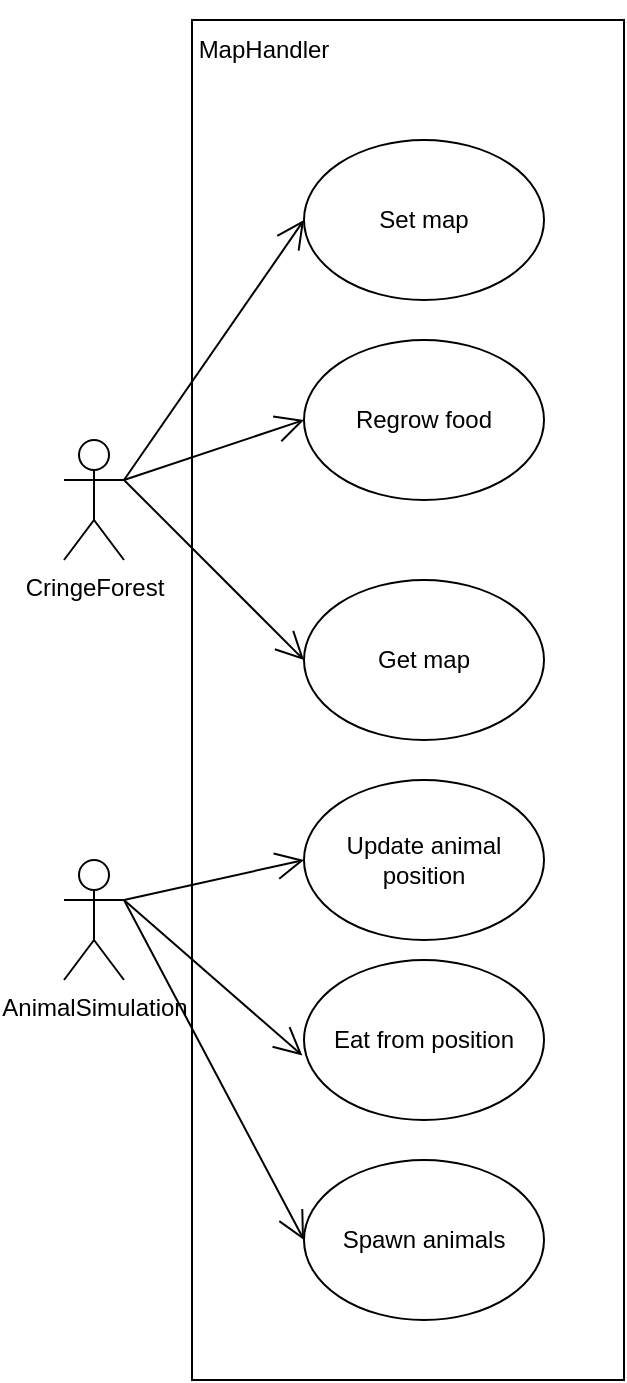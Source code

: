 <mxfile version="15.2.7" type="device"><diagram id="Iu0M48ZpJoonZ0VjP7FS" name="Page-1"><mxGraphModel dx="1038" dy="547" grid="1" gridSize="10" guides="1" tooltips="1" connect="1" arrows="1" fold="1" page="1" pageScale="1" pageWidth="827" pageHeight="1169" math="0" shadow="0"><root><mxCell id="0"/><mxCell id="1" parent="0"/><mxCell id="oJE6sT4T2zZZMeCUjtuO-2" value="" style="rounded=0;whiteSpace=wrap;html=1;" parent="1" vertex="1"><mxGeometry x="194" y="50" width="216" height="680" as="geometry"/></mxCell><mxCell id="oJE6sT4T2zZZMeCUjtuO-3" value="MapHandler" style="text;html=1;strokeColor=none;fillColor=none;align=center;verticalAlign=middle;whiteSpace=wrap;rounded=0;" parent="1" vertex="1"><mxGeometry x="210" y="40" width="40" height="50" as="geometry"/></mxCell><mxCell id="oJE6sT4T2zZZMeCUjtuO-4" value="CringeForest" style="shape=umlActor;verticalLabelPosition=bottom;verticalAlign=top;html=1;outlineConnect=0;direction=east;" parent="1" vertex="1"><mxGeometry x="130" y="260" width="30" height="60" as="geometry"/></mxCell><mxCell id="oJE6sT4T2zZZMeCUjtuO-9" value="Regrow food" style="ellipse;whiteSpace=wrap;html=1;" parent="1" vertex="1"><mxGeometry x="250" y="210" width="120" height="80" as="geometry"/></mxCell><mxCell id="oJE6sT4T2zZZMeCUjtuO-10" value="Update animal position" style="ellipse;whiteSpace=wrap;html=1;" parent="1" vertex="1"><mxGeometry x="250" y="430" width="120" height="80" as="geometry"/></mxCell><mxCell id="oJE6sT4T2zZZMeCUjtuO-11" value="AnimalSimulation" style="shape=umlActor;verticalLabelPosition=bottom;verticalAlign=top;html=1;outlineConnect=0;" parent="1" vertex="1"><mxGeometry x="130" y="470" width="30" height="60" as="geometry"/></mxCell><mxCell id="oJE6sT4T2zZZMeCUjtuO-12" value="Set map" style="ellipse;whiteSpace=wrap;html=1;" parent="1" vertex="1"><mxGeometry x="250" y="110" width="120" height="80" as="geometry"/></mxCell><mxCell id="oJE6sT4T2zZZMeCUjtuO-14" value="Get map" style="ellipse;whiteSpace=wrap;html=1;" parent="1" vertex="1"><mxGeometry x="250" y="330" width="120" height="80" as="geometry"/></mxCell><mxCell id="oJE6sT4T2zZZMeCUjtuO-15" value="" style="endArrow=open;endFill=1;endSize=12;html=1;exitX=1;exitY=0.333;exitDx=0;exitDy=0;exitPerimeter=0;entryX=0;entryY=0.5;entryDx=0;entryDy=0;" parent="1" source="oJE6sT4T2zZZMeCUjtuO-4" target="oJE6sT4T2zZZMeCUjtuO-14" edge="1"><mxGeometry width="160" relative="1" as="geometry"><mxPoint x="330" y="290" as="sourcePoint"/><mxPoint x="490" y="290" as="targetPoint"/></mxGeometry></mxCell><mxCell id="oJE6sT4T2zZZMeCUjtuO-16" value="" style="endArrow=open;endFill=1;endSize=12;html=1;entryX=0;entryY=0.5;entryDx=0;entryDy=0;entryPerimeter=0;" parent="1" target="oJE6sT4T2zZZMeCUjtuO-12" edge="1"><mxGeometry width="160" relative="1" as="geometry"><mxPoint x="160" y="280" as="sourcePoint"/><mxPoint x="490" y="290" as="targetPoint"/></mxGeometry></mxCell><mxCell id="oJE6sT4T2zZZMeCUjtuO-17" value="" style="endArrow=open;endFill=1;endSize=12;html=1;entryX=0;entryY=0.5;entryDx=0;entryDy=0;" parent="1" target="oJE6sT4T2zZZMeCUjtuO-9" edge="1"><mxGeometry width="160" relative="1" as="geometry"><mxPoint x="160" y="280" as="sourcePoint"/><mxPoint x="490" y="290" as="targetPoint"/></mxGeometry></mxCell><mxCell id="oJE6sT4T2zZZMeCUjtuO-20" value="Eat from position" style="ellipse;whiteSpace=wrap;html=1;" parent="1" vertex="1"><mxGeometry x="250" y="520" width="120" height="80" as="geometry"/></mxCell><mxCell id="oJE6sT4T2zZZMeCUjtuO-21" value="" style="endArrow=open;endFill=1;endSize=12;html=1;exitX=1;exitY=0.333;exitDx=0;exitDy=0;exitPerimeter=0;entryX=-0.007;entryY=0.597;entryDx=0;entryDy=0;entryPerimeter=0;" parent="1" source="oJE6sT4T2zZZMeCUjtuO-11" target="oJE6sT4T2zZZMeCUjtuO-20" edge="1"><mxGeometry width="160" relative="1" as="geometry"><mxPoint x="690" y="270" as="sourcePoint"/><mxPoint x="581" y="210" as="targetPoint"/></mxGeometry></mxCell><mxCell id="oJE6sT4T2zZZMeCUjtuO-22" value="" style="endArrow=open;endFill=1;endSize=12;html=1;entryX=0;entryY=0.5;entryDx=0;entryDy=0;exitX=1;exitY=0.333;exitDx=0;exitDy=0;exitPerimeter=0;" parent="1" source="oJE6sT4T2zZZMeCUjtuO-11" target="oJE6sT4T2zZZMeCUjtuO-10" edge="1"><mxGeometry width="160" relative="1" as="geometry"><mxPoint x="160" y="400" as="sourcePoint"/><mxPoint x="490" y="290" as="targetPoint"/></mxGeometry></mxCell><mxCell id="y2SXgWn60KVwSlX3lTIO-2" value="Spawn animals" style="ellipse;whiteSpace=wrap;html=1;" vertex="1" parent="1"><mxGeometry x="250" y="620" width="120" height="80" as="geometry"/></mxCell><mxCell id="y2SXgWn60KVwSlX3lTIO-3" value="" style="endArrow=open;endFill=1;endSize=12;html=1;exitX=1;exitY=0.333;exitDx=0;exitDy=0;exitPerimeter=0;entryX=0;entryY=0.5;entryDx=0;entryDy=0;" edge="1" parent="1" source="oJE6sT4T2zZZMeCUjtuO-11" target="y2SXgWn60KVwSlX3lTIO-2"><mxGeometry width="160" relative="1" as="geometry"><mxPoint x="330" y="480" as="sourcePoint"/><mxPoint x="490" y="480" as="targetPoint"/></mxGeometry></mxCell></root></mxGraphModel></diagram></mxfile>
